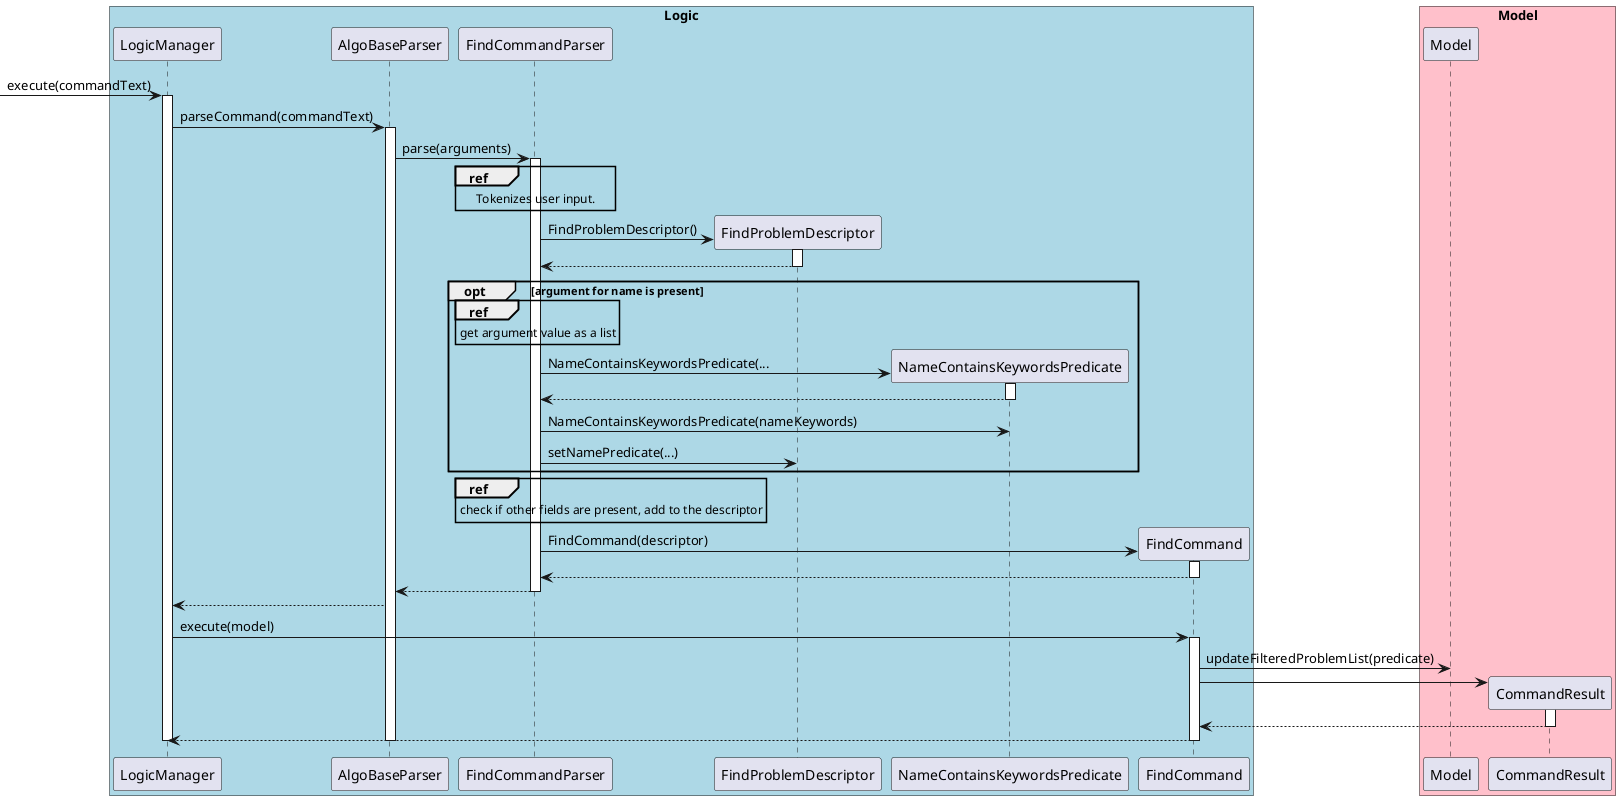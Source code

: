 @startuml
box "Logic" #LightBlue
[-> LogicManager: execute(commandText)

activate LogicManager
	LogicManager -> AlgoBaseParser: parseCommand(commandText)
	activate AlgoBaseParser
		AlgoBaseParser -> FindCommandParser: parse(arguments)
		activate FindCommandParser
			ref over FindCommandParser: Tokenizes user input.
			create FindProblemDescriptor
			FindCommandParser -> FindProblemDescriptor : FindProblemDescriptor()
			activate FindProblemDescriptor
				FindProblemDescriptor --> FindCommandParser
			deactivate FindProblemDescriptor
			opt argument for name is present
				ref over FindCommandParser: get argument value as a list
				create NameContainsKeywordsPredicate
				FindCommandParser -> NameContainsKeywordsPredicate : NameContainsKeywordsPredicate(...
				activate NameContainsKeywordsPredicate
					NameContainsKeywordsPredicate --> FindCommandParser
				deactivate NameContainsKeywordsPredicate
				FindCommandParser -> NameContainsKeywordsPredicate : NameContainsKeywordsPredicate(nameKeywords)
				FindCommandParser -> FindProblemDescriptor : setNamePredicate(...)
			end
			ref over FindCommandParser: check if other fields are present, add to the descriptor
			create FindCommand
			FindCommandParser -> FindCommand : FindCommand(descriptor)
			activate FindCommand
				FindCommand --> FindCommandParser
			deactivate FindCommand
			FindCommandParser --> AlgoBaseParser
		deactivate FindCommandParser
		AlgoBaseParser --> LogicManager
		LogicManager -> FindCommand : execute(model)
		activate FindCommand
end box
box "Model" #Pink
			FindCommand -> Model : updateFilteredProblemList(predicate)
			create CommandResult
			FindCommand -> CommandResult
			activate CommandResult
				CommandResult --> FindCommand
			deactivate CommandResult
end box
			FindCommand --> LogicManager
		deactivate FindCommand
	deactivate AlgoBaseParser

deactivate LogicManager
@enduml
